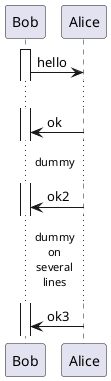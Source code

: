 {
  "sha1": "n9nirurq4dn4xxv0h2khh3px559xea1",
  "insertion": {
    "when": "2024-06-04T17:28:38.310Z",
    "user": "plantuml@gmail.com"
  }
}
@startuml
'skin BlueModern
activate Bob
Bob -> Alice : hello
...
Alice -> Bob : ok
...dummy...
Alice -> Bob : ok2
...dummy\non\nseveral\nlines...
Alice -> Bob : ok3
@enduml
